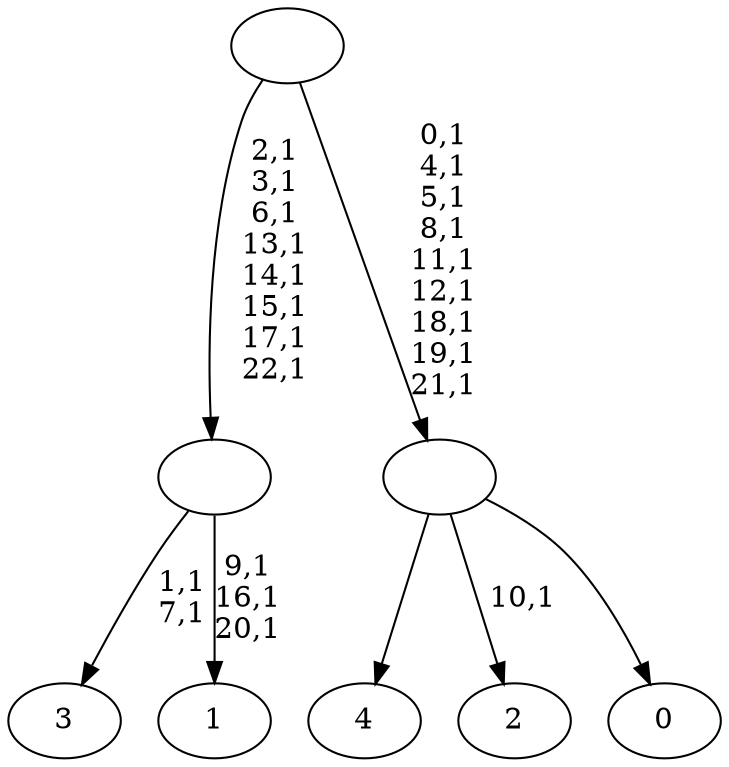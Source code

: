digraph T {
	28 [label="4"]
	27 [label="3"]
	24 [label="2"]
	22 [label="1"]
	18 [label=""]
	10 [label="0"]
	9 [label=""]
	0 [label=""]
	18 -> 22 [label="9,1\n16,1\n20,1"]
	18 -> 27 [label="1,1\n7,1"]
	9 -> 24 [label="10,1"]
	9 -> 28 [label=""]
	9 -> 10 [label=""]
	0 -> 9 [label="0,1\n4,1\n5,1\n8,1\n11,1\n12,1\n18,1\n19,1\n21,1"]
	0 -> 18 [label="2,1\n3,1\n6,1\n13,1\n14,1\n15,1\n17,1\n22,1"]
}
